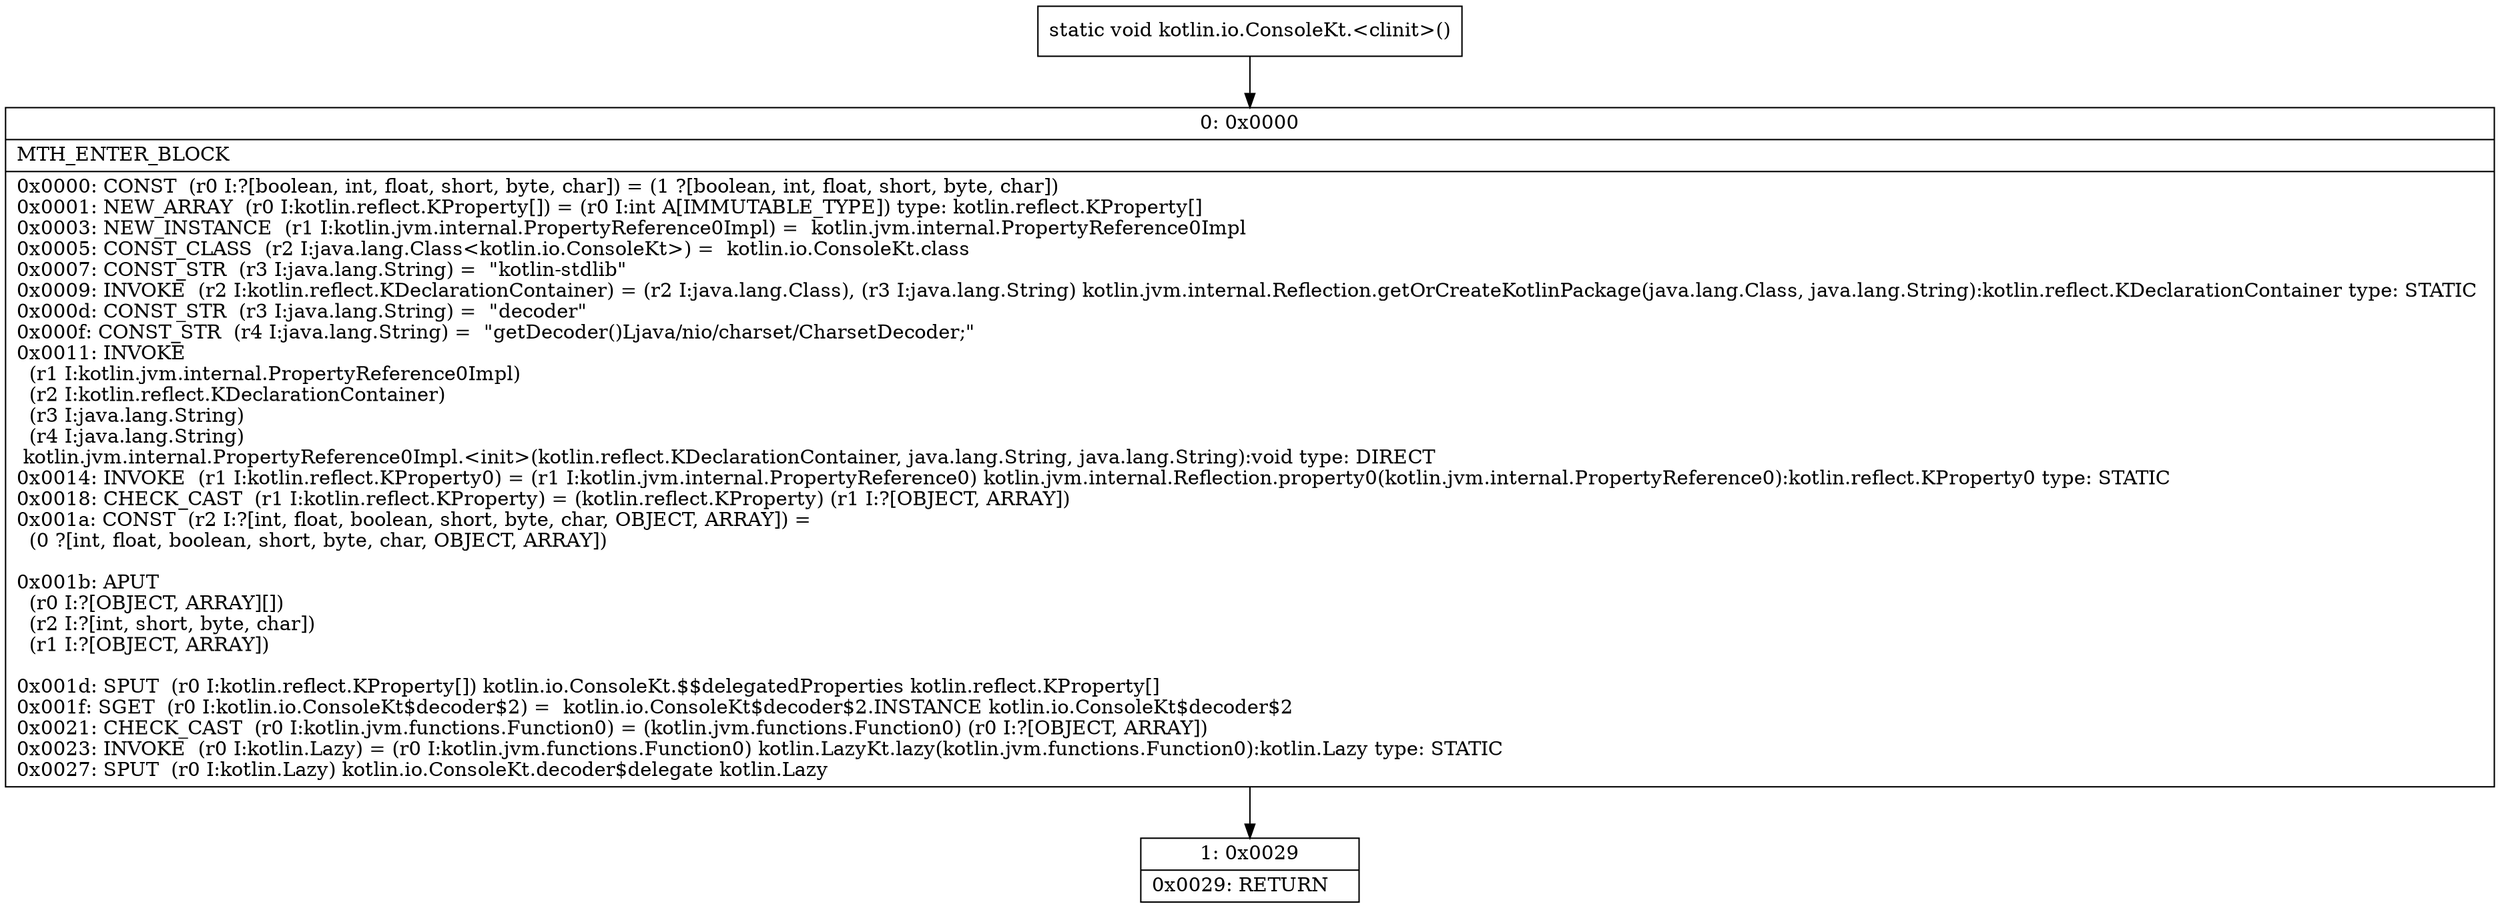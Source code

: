 digraph "CFG forkotlin.io.ConsoleKt.\<clinit\>()V" {
Node_0 [shape=record,label="{0\:\ 0x0000|MTH_ENTER_BLOCK\l|0x0000: CONST  (r0 I:?[boolean, int, float, short, byte, char]) = (1 ?[boolean, int, float, short, byte, char]) \l0x0001: NEW_ARRAY  (r0 I:kotlin.reflect.KProperty[]) = (r0 I:int A[IMMUTABLE_TYPE]) type: kotlin.reflect.KProperty[] \l0x0003: NEW_INSTANCE  (r1 I:kotlin.jvm.internal.PropertyReference0Impl) =  kotlin.jvm.internal.PropertyReference0Impl \l0x0005: CONST_CLASS  (r2 I:java.lang.Class\<kotlin.io.ConsoleKt\>) =  kotlin.io.ConsoleKt.class \l0x0007: CONST_STR  (r3 I:java.lang.String) =  \"kotlin\-stdlib\" \l0x0009: INVOKE  (r2 I:kotlin.reflect.KDeclarationContainer) = (r2 I:java.lang.Class), (r3 I:java.lang.String) kotlin.jvm.internal.Reflection.getOrCreateKotlinPackage(java.lang.Class, java.lang.String):kotlin.reflect.KDeclarationContainer type: STATIC \l0x000d: CONST_STR  (r3 I:java.lang.String) =  \"decoder\" \l0x000f: CONST_STR  (r4 I:java.lang.String) =  \"getDecoder()Ljava\/nio\/charset\/CharsetDecoder;\" \l0x0011: INVOKE  \l  (r1 I:kotlin.jvm.internal.PropertyReference0Impl)\l  (r2 I:kotlin.reflect.KDeclarationContainer)\l  (r3 I:java.lang.String)\l  (r4 I:java.lang.String)\l kotlin.jvm.internal.PropertyReference0Impl.\<init\>(kotlin.reflect.KDeclarationContainer, java.lang.String, java.lang.String):void type: DIRECT \l0x0014: INVOKE  (r1 I:kotlin.reflect.KProperty0) = (r1 I:kotlin.jvm.internal.PropertyReference0) kotlin.jvm.internal.Reflection.property0(kotlin.jvm.internal.PropertyReference0):kotlin.reflect.KProperty0 type: STATIC \l0x0018: CHECK_CAST  (r1 I:kotlin.reflect.KProperty) = (kotlin.reflect.KProperty) (r1 I:?[OBJECT, ARRAY]) \l0x001a: CONST  (r2 I:?[int, float, boolean, short, byte, char, OBJECT, ARRAY]) = \l  (0 ?[int, float, boolean, short, byte, char, OBJECT, ARRAY])\l \l0x001b: APUT  \l  (r0 I:?[OBJECT, ARRAY][])\l  (r2 I:?[int, short, byte, char])\l  (r1 I:?[OBJECT, ARRAY])\l \l0x001d: SPUT  (r0 I:kotlin.reflect.KProperty[]) kotlin.io.ConsoleKt.$$delegatedProperties kotlin.reflect.KProperty[] \l0x001f: SGET  (r0 I:kotlin.io.ConsoleKt$decoder$2) =  kotlin.io.ConsoleKt$decoder$2.INSTANCE kotlin.io.ConsoleKt$decoder$2 \l0x0021: CHECK_CAST  (r0 I:kotlin.jvm.functions.Function0) = (kotlin.jvm.functions.Function0) (r0 I:?[OBJECT, ARRAY]) \l0x0023: INVOKE  (r0 I:kotlin.Lazy) = (r0 I:kotlin.jvm.functions.Function0) kotlin.LazyKt.lazy(kotlin.jvm.functions.Function0):kotlin.Lazy type: STATIC \l0x0027: SPUT  (r0 I:kotlin.Lazy) kotlin.io.ConsoleKt.decoder$delegate kotlin.Lazy \l}"];
Node_1 [shape=record,label="{1\:\ 0x0029|0x0029: RETURN   \l}"];
MethodNode[shape=record,label="{static void kotlin.io.ConsoleKt.\<clinit\>() }"];
MethodNode -> Node_0;
Node_0 -> Node_1;
}

